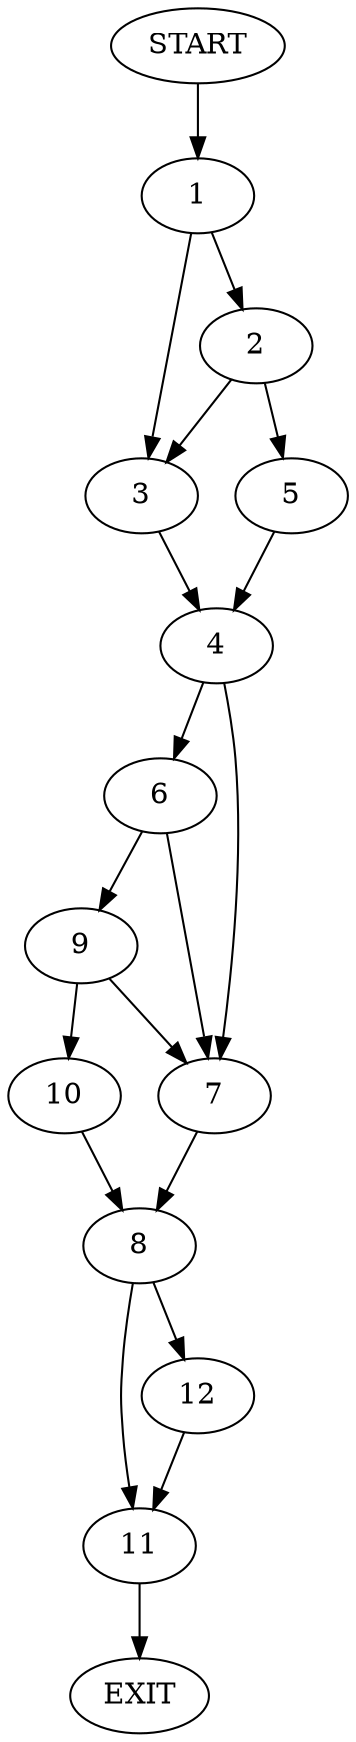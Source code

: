 digraph {
0 [label="START"]
13 [label="EXIT"]
0 -> 1
1 -> 2
1 -> 3
3 -> 4
2 -> 5
2 -> 3
5 -> 4
4 -> 6
4 -> 7
7 -> 8
6 -> 9
6 -> 7
9 -> 7
9 -> 10
10 -> 8
8 -> 11
8 -> 12
12 -> 11
11 -> 13
}
